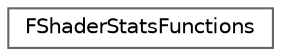 digraph "Graphical Class Hierarchy"
{
 // INTERACTIVE_SVG=YES
 // LATEX_PDF_SIZE
  bgcolor="transparent";
  edge [fontname=Helvetica,fontsize=10,labelfontname=Helvetica,labelfontsize=10];
  node [fontname=Helvetica,fontsize=10,shape=box,height=0.2,width=0.4];
  rankdir="LR";
  Node0 [id="Node000000",label="FShaderStatsFunctions",height=0.2,width=0.4,color="grey40", fillcolor="white", style="filled",URL="$d7/d5c/classFShaderStatsFunctions.html",tooltip=" "];
}
